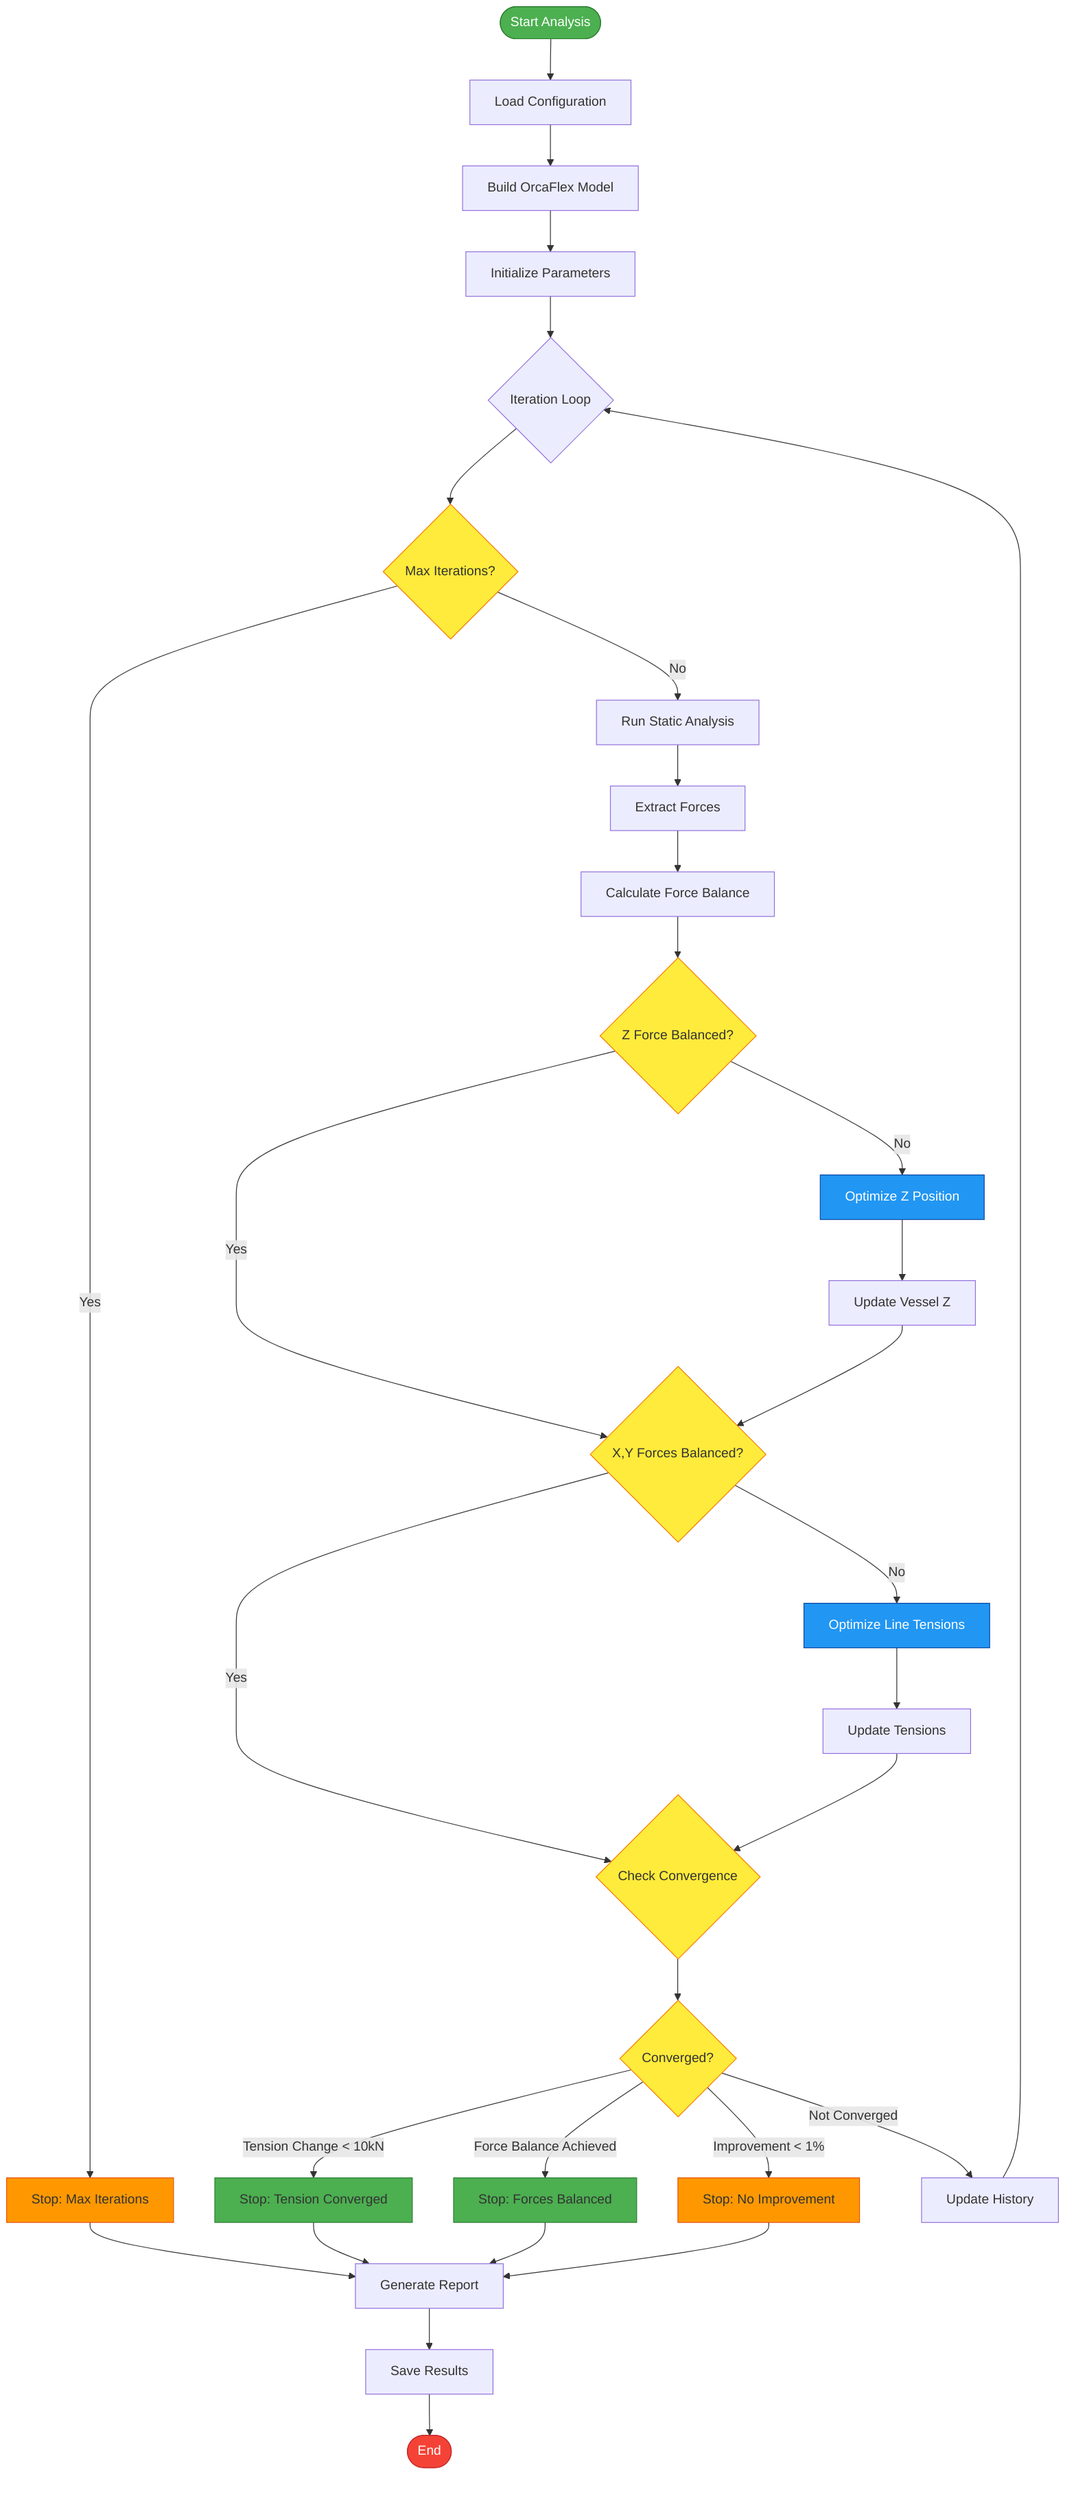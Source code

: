 flowchart TD
    START([Start Analysis]) --> LOAD[Load Configuration]
    LOAD --> BUILD[Build OrcaFlex Model]
    BUILD --> INIT[Initialize Parameters]
    
    INIT --> ITER{Iteration Loop}
    
    ITER --> CHECK_MAX{Max Iterations?}
    CHECK_MAX -->|Yes| STOP_MAX[Stop: Max Iterations]
    CHECK_MAX -->|No| RUN[Run Static Analysis]
    
    RUN --> EXTRACT[Extract Forces]
    EXTRACT --> CALC[Calculate Force Balance]
    
    CALC --> CHECK_Z{Z Force Balanced?}
    CHECK_Z -->|No| OPT_Z[Optimize Z Position]
    CHECK_Z -->|Yes| CHECK_XY{X,Y Forces Balanced?}
    
    OPT_Z --> UPDATE_Z[Update Vessel Z]
    UPDATE_Z --> CHECK_XY
    
    CHECK_XY -->|No| OPT_T[Optimize Line Tensions]
    CHECK_XY -->|Yes| CHECK_CONV{Check Convergence}
    
    OPT_T --> UPDATE_T[Update Tensions]
    UPDATE_T --> CHECK_CONV
    
    CHECK_CONV --> EVAL_CONV{Converged?}
    
    EVAL_CONV -->|Tension Change < 10kN| STOP_TENSION[Stop: Tension Converged]
    EVAL_CONV -->|Force Balance Achieved| STOP_FORCE[Stop: Forces Balanced]
    EVAL_CONV -->|Improvement < 1%| STOP_IMPROVE[Stop: No Improvement]
    EVAL_CONV -->|Not Converged| UPDATE_HIST[Update History]
    
    UPDATE_HIST --> ITER
    
    STOP_MAX --> REPORT[Generate Report]
    STOP_TENSION --> REPORT
    STOP_FORCE --> REPORT
    STOP_IMPROVE --> REPORT
    
    REPORT --> SAVE[Save Results]
    SAVE --> END([End])
    
    %% Styling
    style START fill:#4caf50,stroke:#2e7d32,color:#fff
    style END fill:#f44336,stroke:#c62828,color:#fff
    
    style CHECK_MAX fill:#ffeb3b,stroke:#f57c00
    style CHECK_Z fill:#ffeb3b,stroke:#f57c00
    style CHECK_XY fill:#ffeb3b,stroke:#f57c00
    style CHECK_CONV fill:#ffeb3b,stroke:#f57c00
    style EVAL_CONV fill:#ffeb3b,stroke:#f57c00
    
    style OPT_Z fill:#2196f3,stroke:#0d47a1,color:#fff
    style OPT_T fill:#2196f3,stroke:#0d47a1,color:#fff
    
    style STOP_MAX fill:#ff9800,stroke:#e65100
    style STOP_TENSION fill:#4caf50,stroke:#2e7d32
    style STOP_FORCE fill:#4caf50,stroke:#2e7d32
    style STOP_IMPROVE fill:#ff9800,stroke:#e65100
